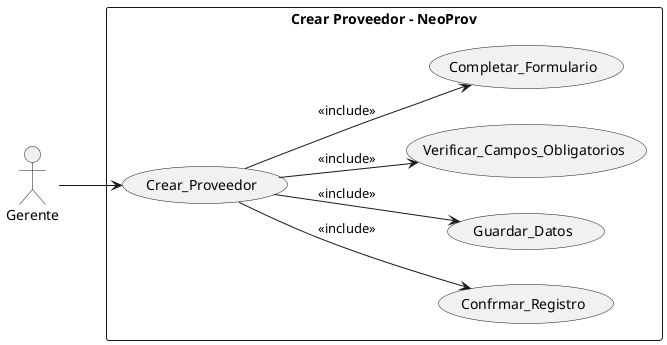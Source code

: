 @startuml diagramaCasoUsoTres
left to right direction
actor "Gerente" as Gerente

rectangle "Crear Proveedor - NeoProv" {
    usecase "Crear_Proveedor" as UC1
    usecase "Confrmar_Registro" as UC2
    usecase "Guardar_Datos" as UC3
    usecase "Verificar_Campos_Obligatorios" as UC4
    usecase "Completar_Formulario" as UC5
}

Gerente --> UC1
UC1 --> UC2 : <<include>>
UC1 --> UC3 : <<include>>
UC1 --> UC4 : <<include>>
UC1 --> UC5 : <<include>>




@enduml
